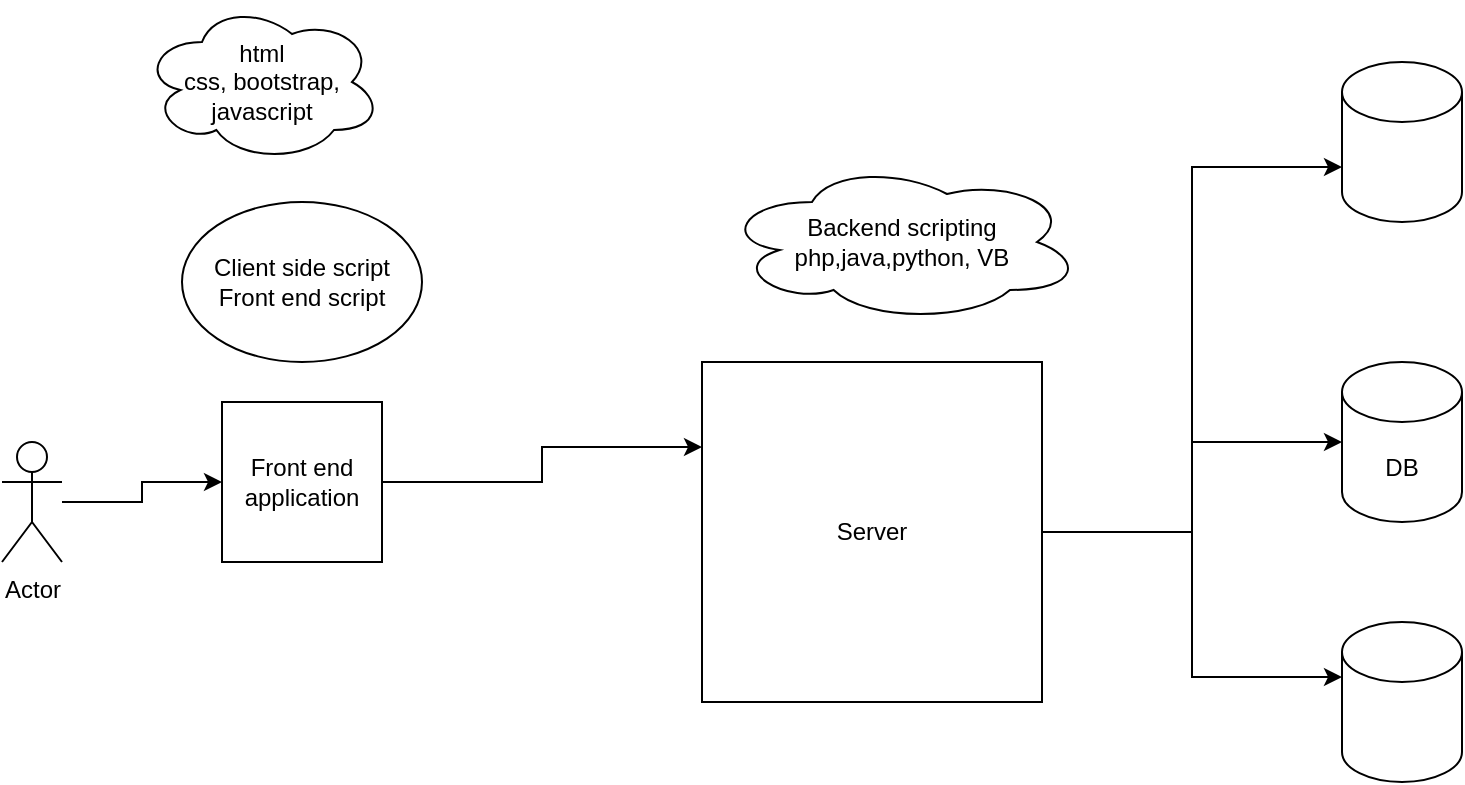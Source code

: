 <mxfile version="13.7.3" type="device"><diagram id="s7D-8L5Au5fM3jV34XOz" name="Page-1"><mxGraphModel dx="1385" dy="771" grid="1" gridSize="10" guides="1" tooltips="1" connect="1" arrows="1" fold="1" page="1" pageScale="1" pageWidth="827" pageHeight="1169" math="0" shadow="0"><root><mxCell id="0"/><mxCell id="1" parent="0"/><mxCell id="ySUtbYActKBmpIGTKHha-1" value="DB" style="shape=cylinder3;whiteSpace=wrap;html=1;boundedLbl=1;backgroundOutline=1;size=15;" vertex="1" parent="1"><mxGeometry x="710" y="230" width="60" height="80" as="geometry"/></mxCell><mxCell id="ySUtbYActKBmpIGTKHha-6" style="edgeStyle=orthogonalEdgeStyle;rounded=0;orthogonalLoop=1;jettySize=auto;html=1;entryX=0;entryY=0.25;entryDx=0;entryDy=0;" edge="1" parent="1" source="ySUtbYActKBmpIGTKHha-2" target="ySUtbYActKBmpIGTKHha-3"><mxGeometry relative="1" as="geometry"/></mxCell><mxCell id="ySUtbYActKBmpIGTKHha-2" value="Front end application" style="whiteSpace=wrap;html=1;aspect=fixed;" vertex="1" parent="1"><mxGeometry x="150" y="250" width="80" height="80" as="geometry"/></mxCell><mxCell id="ySUtbYActKBmpIGTKHha-9" style="edgeStyle=orthogonalEdgeStyle;rounded=0;orthogonalLoop=1;jettySize=auto;html=1;entryX=0;entryY=0;entryDx=0;entryDy=52.5;entryPerimeter=0;" edge="1" parent="1" source="ySUtbYActKBmpIGTKHha-3" target="ySUtbYActKBmpIGTKHha-7"><mxGeometry relative="1" as="geometry"/></mxCell><mxCell id="ySUtbYActKBmpIGTKHha-10" style="edgeStyle=orthogonalEdgeStyle;rounded=0;orthogonalLoop=1;jettySize=auto;html=1;" edge="1" parent="1" source="ySUtbYActKBmpIGTKHha-3" target="ySUtbYActKBmpIGTKHha-1"><mxGeometry relative="1" as="geometry"/></mxCell><mxCell id="ySUtbYActKBmpIGTKHha-11" style="edgeStyle=orthogonalEdgeStyle;rounded=0;orthogonalLoop=1;jettySize=auto;html=1;entryX=0;entryY=0;entryDx=0;entryDy=27.5;entryPerimeter=0;" edge="1" parent="1" source="ySUtbYActKBmpIGTKHha-3" target="ySUtbYActKBmpIGTKHha-8"><mxGeometry relative="1" as="geometry"/></mxCell><mxCell id="ySUtbYActKBmpIGTKHha-3" value="Server" style="whiteSpace=wrap;html=1;aspect=fixed;" vertex="1" parent="1"><mxGeometry x="390" y="230" width="170" height="170" as="geometry"/></mxCell><mxCell id="ySUtbYActKBmpIGTKHha-5" style="edgeStyle=orthogonalEdgeStyle;rounded=0;orthogonalLoop=1;jettySize=auto;html=1;entryX=0;entryY=0.5;entryDx=0;entryDy=0;" edge="1" parent="1" source="ySUtbYActKBmpIGTKHha-4" target="ySUtbYActKBmpIGTKHha-2"><mxGeometry relative="1" as="geometry"/></mxCell><mxCell id="ySUtbYActKBmpIGTKHha-4" value="Actor" style="shape=umlActor;verticalLabelPosition=bottom;verticalAlign=top;html=1;outlineConnect=0;" vertex="1" parent="1"><mxGeometry x="40" y="270" width="30" height="60" as="geometry"/></mxCell><mxCell id="ySUtbYActKBmpIGTKHha-7" value="" style="shape=cylinder3;whiteSpace=wrap;html=1;boundedLbl=1;backgroundOutline=1;size=15;" vertex="1" parent="1"><mxGeometry x="710" y="80" width="60" height="80" as="geometry"/></mxCell><mxCell id="ySUtbYActKBmpIGTKHha-8" value="" style="shape=cylinder3;whiteSpace=wrap;html=1;boundedLbl=1;backgroundOutline=1;size=15;" vertex="1" parent="1"><mxGeometry x="710" y="360" width="60" height="80" as="geometry"/></mxCell><mxCell id="ySUtbYActKBmpIGTKHha-12" value="Client side script&lt;br&gt;Front end script&lt;br&gt;" style="ellipse;whiteSpace=wrap;html=1;" vertex="1" parent="1"><mxGeometry x="130" y="150" width="120" height="80" as="geometry"/></mxCell><mxCell id="ySUtbYActKBmpIGTKHha-14" value="Backend scripting&lt;br&gt;php,java,python, VB&lt;br&gt;" style="ellipse;shape=cloud;whiteSpace=wrap;html=1;" vertex="1" parent="1"><mxGeometry x="400" y="130" width="180" height="80" as="geometry"/></mxCell><mxCell id="ySUtbYActKBmpIGTKHha-15" value="html&lt;br&gt;css, bootstrap, javascript" style="ellipse;shape=cloud;whiteSpace=wrap;html=1;" vertex="1" parent="1"><mxGeometry x="110" y="50" width="120" height="80" as="geometry"/></mxCell></root></mxGraphModel></diagram></mxfile>
